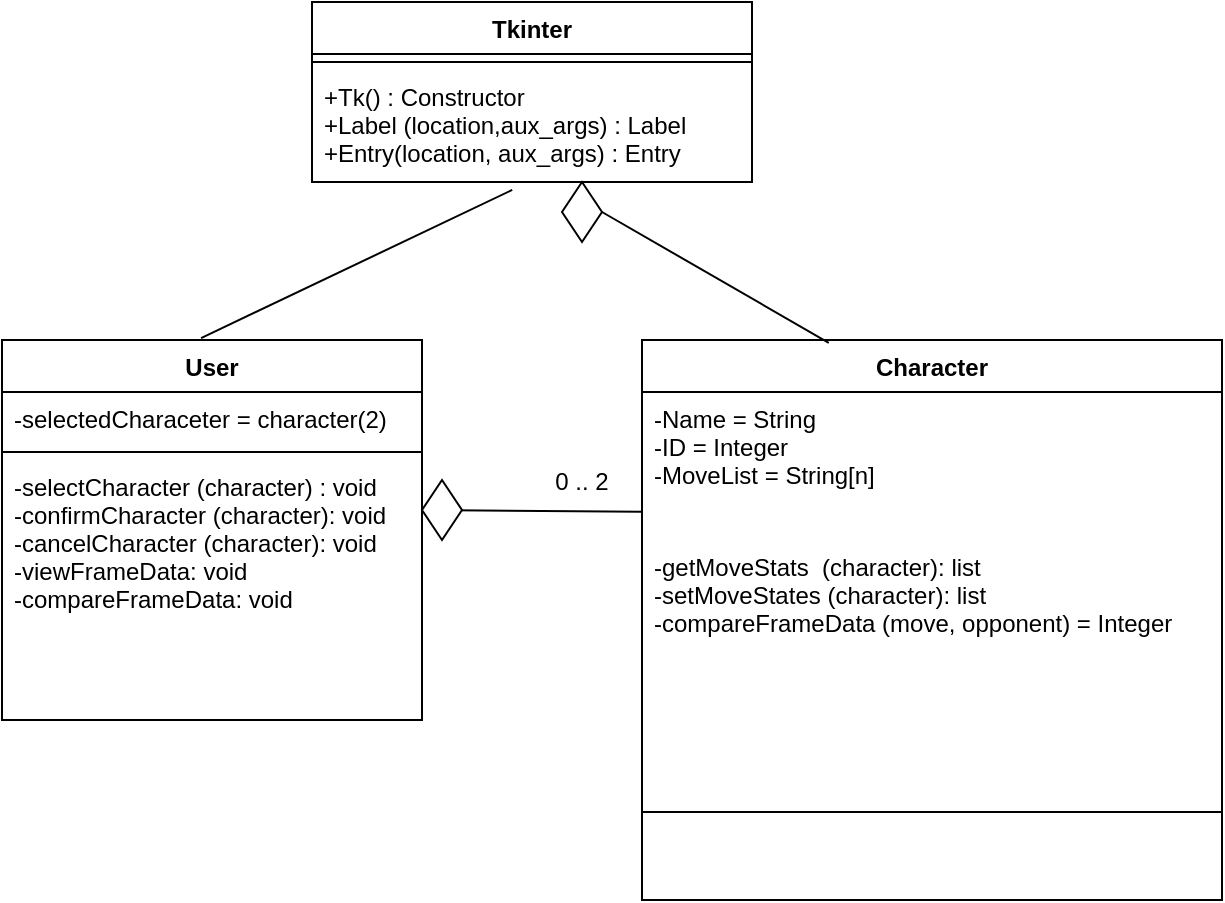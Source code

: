 <mxfile version="14.4.4" type="github">
  <diagram id="111c6Wfp-WboAExrvNZx" name="Page-1">
    <mxGraphModel dx="813" dy="454" grid="1" gridSize="10" guides="1" tooltips="1" connect="1" arrows="1" fold="1" page="1" pageScale="1" pageWidth="850" pageHeight="1100" math="0" shadow="0">
      <root>
        <mxCell id="0" />
        <mxCell id="1" parent="0" />
        <mxCell id="Dhbi9yPyJFvyUZXDHWc6-1" value="User" style="swimlane;fontStyle=1;align=center;verticalAlign=top;childLayout=stackLayout;horizontal=1;startSize=26;horizontalStack=0;resizeParent=1;resizeParentMax=0;resizeLast=0;collapsible=1;marginBottom=0;" parent="1" vertex="1">
          <mxGeometry x="160" y="339" width="210" height="190" as="geometry" />
        </mxCell>
        <mxCell id="Dhbi9yPyJFvyUZXDHWc6-2" value="-selectedCharaceter = character(2)" style="text;strokeColor=none;fillColor=none;align=left;verticalAlign=top;spacingLeft=4;spacingRight=4;overflow=hidden;rotatable=0;points=[[0,0.5],[1,0.5]];portConstraint=eastwest;" parent="Dhbi9yPyJFvyUZXDHWc6-1" vertex="1">
          <mxGeometry y="26" width="210" height="26" as="geometry" />
        </mxCell>
        <mxCell id="Dhbi9yPyJFvyUZXDHWc6-3" value="" style="line;strokeWidth=1;fillColor=none;align=left;verticalAlign=middle;spacingTop=-1;spacingLeft=3;spacingRight=3;rotatable=0;labelPosition=right;points=[];portConstraint=eastwest;" parent="Dhbi9yPyJFvyUZXDHWc6-1" vertex="1">
          <mxGeometry y="52" width="210" height="8" as="geometry" />
        </mxCell>
        <mxCell id="Dhbi9yPyJFvyUZXDHWc6-4" value="-selectCharacter (character) : void&#xa;-confirmCharacter (character): void&#xa;-cancelCharacter (character): void&#xa;-viewFrameData: void&#xa;-compareFrameData: void&#xa;&#xa;&#xa;" style="text;strokeColor=none;fillColor=none;align=left;verticalAlign=top;spacingLeft=4;spacingRight=4;overflow=hidden;rotatable=0;points=[[0,0.5],[1,0.5]];portConstraint=eastwest;" parent="Dhbi9yPyJFvyUZXDHWc6-1" vertex="1">
          <mxGeometry y="60" width="210" height="130" as="geometry" />
        </mxCell>
        <mxCell id="Dhbi9yPyJFvyUZXDHWc6-5" value="Character" style="swimlane;fontStyle=1;align=center;verticalAlign=top;childLayout=stackLayout;horizontal=1;startSize=26;horizontalStack=0;resizeParent=1;resizeParentMax=0;resizeLast=0;collapsible=1;marginBottom=0;" parent="1" vertex="1">
          <mxGeometry x="480" y="339" width="290" height="280" as="geometry" />
        </mxCell>
        <mxCell id="Dhbi9yPyJFvyUZXDHWc6-6" value="-Name = String&#xa;-ID = Integer&#xa;-MoveList = String[n]&#xa;&#xa;" style="text;strokeColor=none;fillColor=none;align=left;verticalAlign=top;spacingLeft=4;spacingRight=4;overflow=hidden;rotatable=0;points=[[0,0.5],[1,0.5]];portConstraint=eastwest;" parent="Dhbi9yPyJFvyUZXDHWc6-5" vertex="1">
          <mxGeometry y="26" width="290" height="74" as="geometry" />
        </mxCell>
        <mxCell id="Dhbi9yPyJFvyUZXDHWc6-8" value="-getMoveStats  (character): list&#xa;-setMoveStates (character): list&#xa; -compareFrameData (move, opponent) = Integer&#xa;&#xa; &#xa;" style="text;strokeColor=none;fillColor=none;align=left;verticalAlign=top;spacingLeft=4;spacingRight=4;overflow=hidden;rotatable=0;points=[[0,0.5],[1,0.5]];portConstraint=eastwest;" parent="Dhbi9yPyJFvyUZXDHWc6-5" vertex="1">
          <mxGeometry y="100" width="290" height="92" as="geometry" />
        </mxCell>
        <mxCell id="Dhbi9yPyJFvyUZXDHWc6-7" value="" style="line;strokeWidth=1;fillColor=none;align=left;verticalAlign=middle;spacingTop=-1;spacingLeft=3;spacingRight=3;rotatable=0;labelPosition=right;points=[];portConstraint=eastwest;" parent="Dhbi9yPyJFvyUZXDHWc6-5" vertex="1">
          <mxGeometry y="192" width="290" height="88" as="geometry" />
        </mxCell>
        <mxCell id="wB1dkM1bmyT0xTEuBhJ4-1" value="Tkinter" style="swimlane;fontStyle=1;align=center;verticalAlign=top;childLayout=stackLayout;horizontal=1;startSize=26;horizontalStack=0;resizeParent=1;resizeParentMax=0;resizeLast=0;collapsible=1;marginBottom=0;" parent="1" vertex="1">
          <mxGeometry x="315" y="170" width="220" height="90" as="geometry" />
        </mxCell>
        <mxCell id="wB1dkM1bmyT0xTEuBhJ4-3" value="" style="line;strokeWidth=1;fillColor=none;align=left;verticalAlign=middle;spacingTop=-1;spacingLeft=3;spacingRight=3;rotatable=0;labelPosition=right;points=[];portConstraint=eastwest;" parent="wB1dkM1bmyT0xTEuBhJ4-1" vertex="1">
          <mxGeometry y="26" width="220" height="8" as="geometry" />
        </mxCell>
        <mxCell id="wB1dkM1bmyT0xTEuBhJ4-4" value="+Tk() : Constructor&#xa;+Label (location,aux_args) : Label&#xa;+Entry(location, aux_args) : Entry&#xa;&#xa;" style="text;strokeColor=none;fillColor=none;align=left;verticalAlign=top;spacingLeft=4;spacingRight=4;overflow=hidden;rotatable=0;points=[[0,0.5],[1,0.5]];portConstraint=eastwest;" parent="wB1dkM1bmyT0xTEuBhJ4-1" vertex="1">
          <mxGeometry y="34" width="220" height="56" as="geometry" />
        </mxCell>
        <mxCell id="wB1dkM1bmyT0xTEuBhJ4-13" value="" style="endArrow=none;html=1;exitX=0.474;exitY=-0.005;exitDx=0;exitDy=0;exitPerimeter=0;entryX=0.455;entryY=1.071;entryDx=0;entryDy=0;entryPerimeter=0;" parent="1" source="Dhbi9yPyJFvyUZXDHWc6-1" target="wB1dkM1bmyT0xTEuBhJ4-4" edge="1">
          <mxGeometry width="50" height="50" relative="1" as="geometry">
            <mxPoint x="410" y="500" as="sourcePoint" />
            <mxPoint x="460" y="450" as="targetPoint" />
          </mxGeometry>
        </mxCell>
        <mxCell id="cpFeMSVZ8XPZoCry0M5q-1" value="" style="endArrow=none;html=1;entryX=-0.001;entryY=0.809;entryDx=0;entryDy=0;exitX=0;exitY=0.5;exitDx=0;exitDy=0;entryPerimeter=0;" parent="1" target="Dhbi9yPyJFvyUZXDHWc6-6" edge="1" source="cpFeMSVZ8XPZoCry0M5q-2">
          <mxGeometry width="50" height="50" relative="1" as="geometry">
            <mxPoint x="450" y="380" as="sourcePoint" />
            <mxPoint x="370" y="425" as="targetPoint" />
          </mxGeometry>
        </mxCell>
        <mxCell id="cpFeMSVZ8XPZoCry0M5q-2" value="" style="rhombus;whiteSpace=wrap;html=1;" parent="1" vertex="1">
          <mxGeometry x="370" y="409" width="20" height="30" as="geometry" />
        </mxCell>
        <mxCell id="cpFeMSVZ8XPZoCry0M5q-3" value="0 .. 2" style="text;html=1;strokeColor=none;fillColor=none;align=center;verticalAlign=middle;whiteSpace=wrap;rounded=0;" parent="1" vertex="1">
          <mxGeometry x="430" y="400" width="40" height="20" as="geometry" />
        </mxCell>
        <mxCell id="TNTCMJ3M6MTKqiRXL6Aa-1" value="" style="endArrow=none;html=1;entryX=1;entryY=0.5;entryDx=0;entryDy=0;exitX=0.322;exitY=0.005;exitDx=0;exitDy=0;exitPerimeter=0;" edge="1" parent="1" source="Dhbi9yPyJFvyUZXDHWc6-5" target="TNTCMJ3M6MTKqiRXL6Aa-2">
          <mxGeometry width="50" height="50" relative="1" as="geometry">
            <mxPoint x="340" y="390" as="sourcePoint" />
            <mxPoint x="390" y="340" as="targetPoint" />
          </mxGeometry>
        </mxCell>
        <mxCell id="TNTCMJ3M6MTKqiRXL6Aa-2" value="" style="rhombus;whiteSpace=wrap;html=1;" vertex="1" parent="1">
          <mxGeometry x="440" y="260" width="20" height="30" as="geometry" />
        </mxCell>
      </root>
    </mxGraphModel>
  </diagram>
</mxfile>
